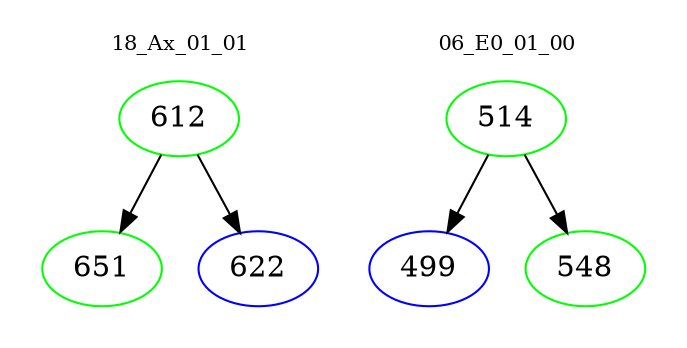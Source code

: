 digraph{
subgraph cluster_0 {
color = white
label = "18_Ax_01_01";
fontsize=10;
T0_612 [label="612", color="green"]
T0_612 -> T0_651 [color="black"]
T0_651 [label="651", color="green"]
T0_612 -> T0_622 [color="black"]
T0_622 [label="622", color="blue"]
}
subgraph cluster_1 {
color = white
label = "06_E0_01_00";
fontsize=10;
T1_514 [label="514", color="green"]
T1_514 -> T1_499 [color="black"]
T1_499 [label="499", color="blue"]
T1_514 -> T1_548 [color="black"]
T1_548 [label="548", color="green"]
}
}

